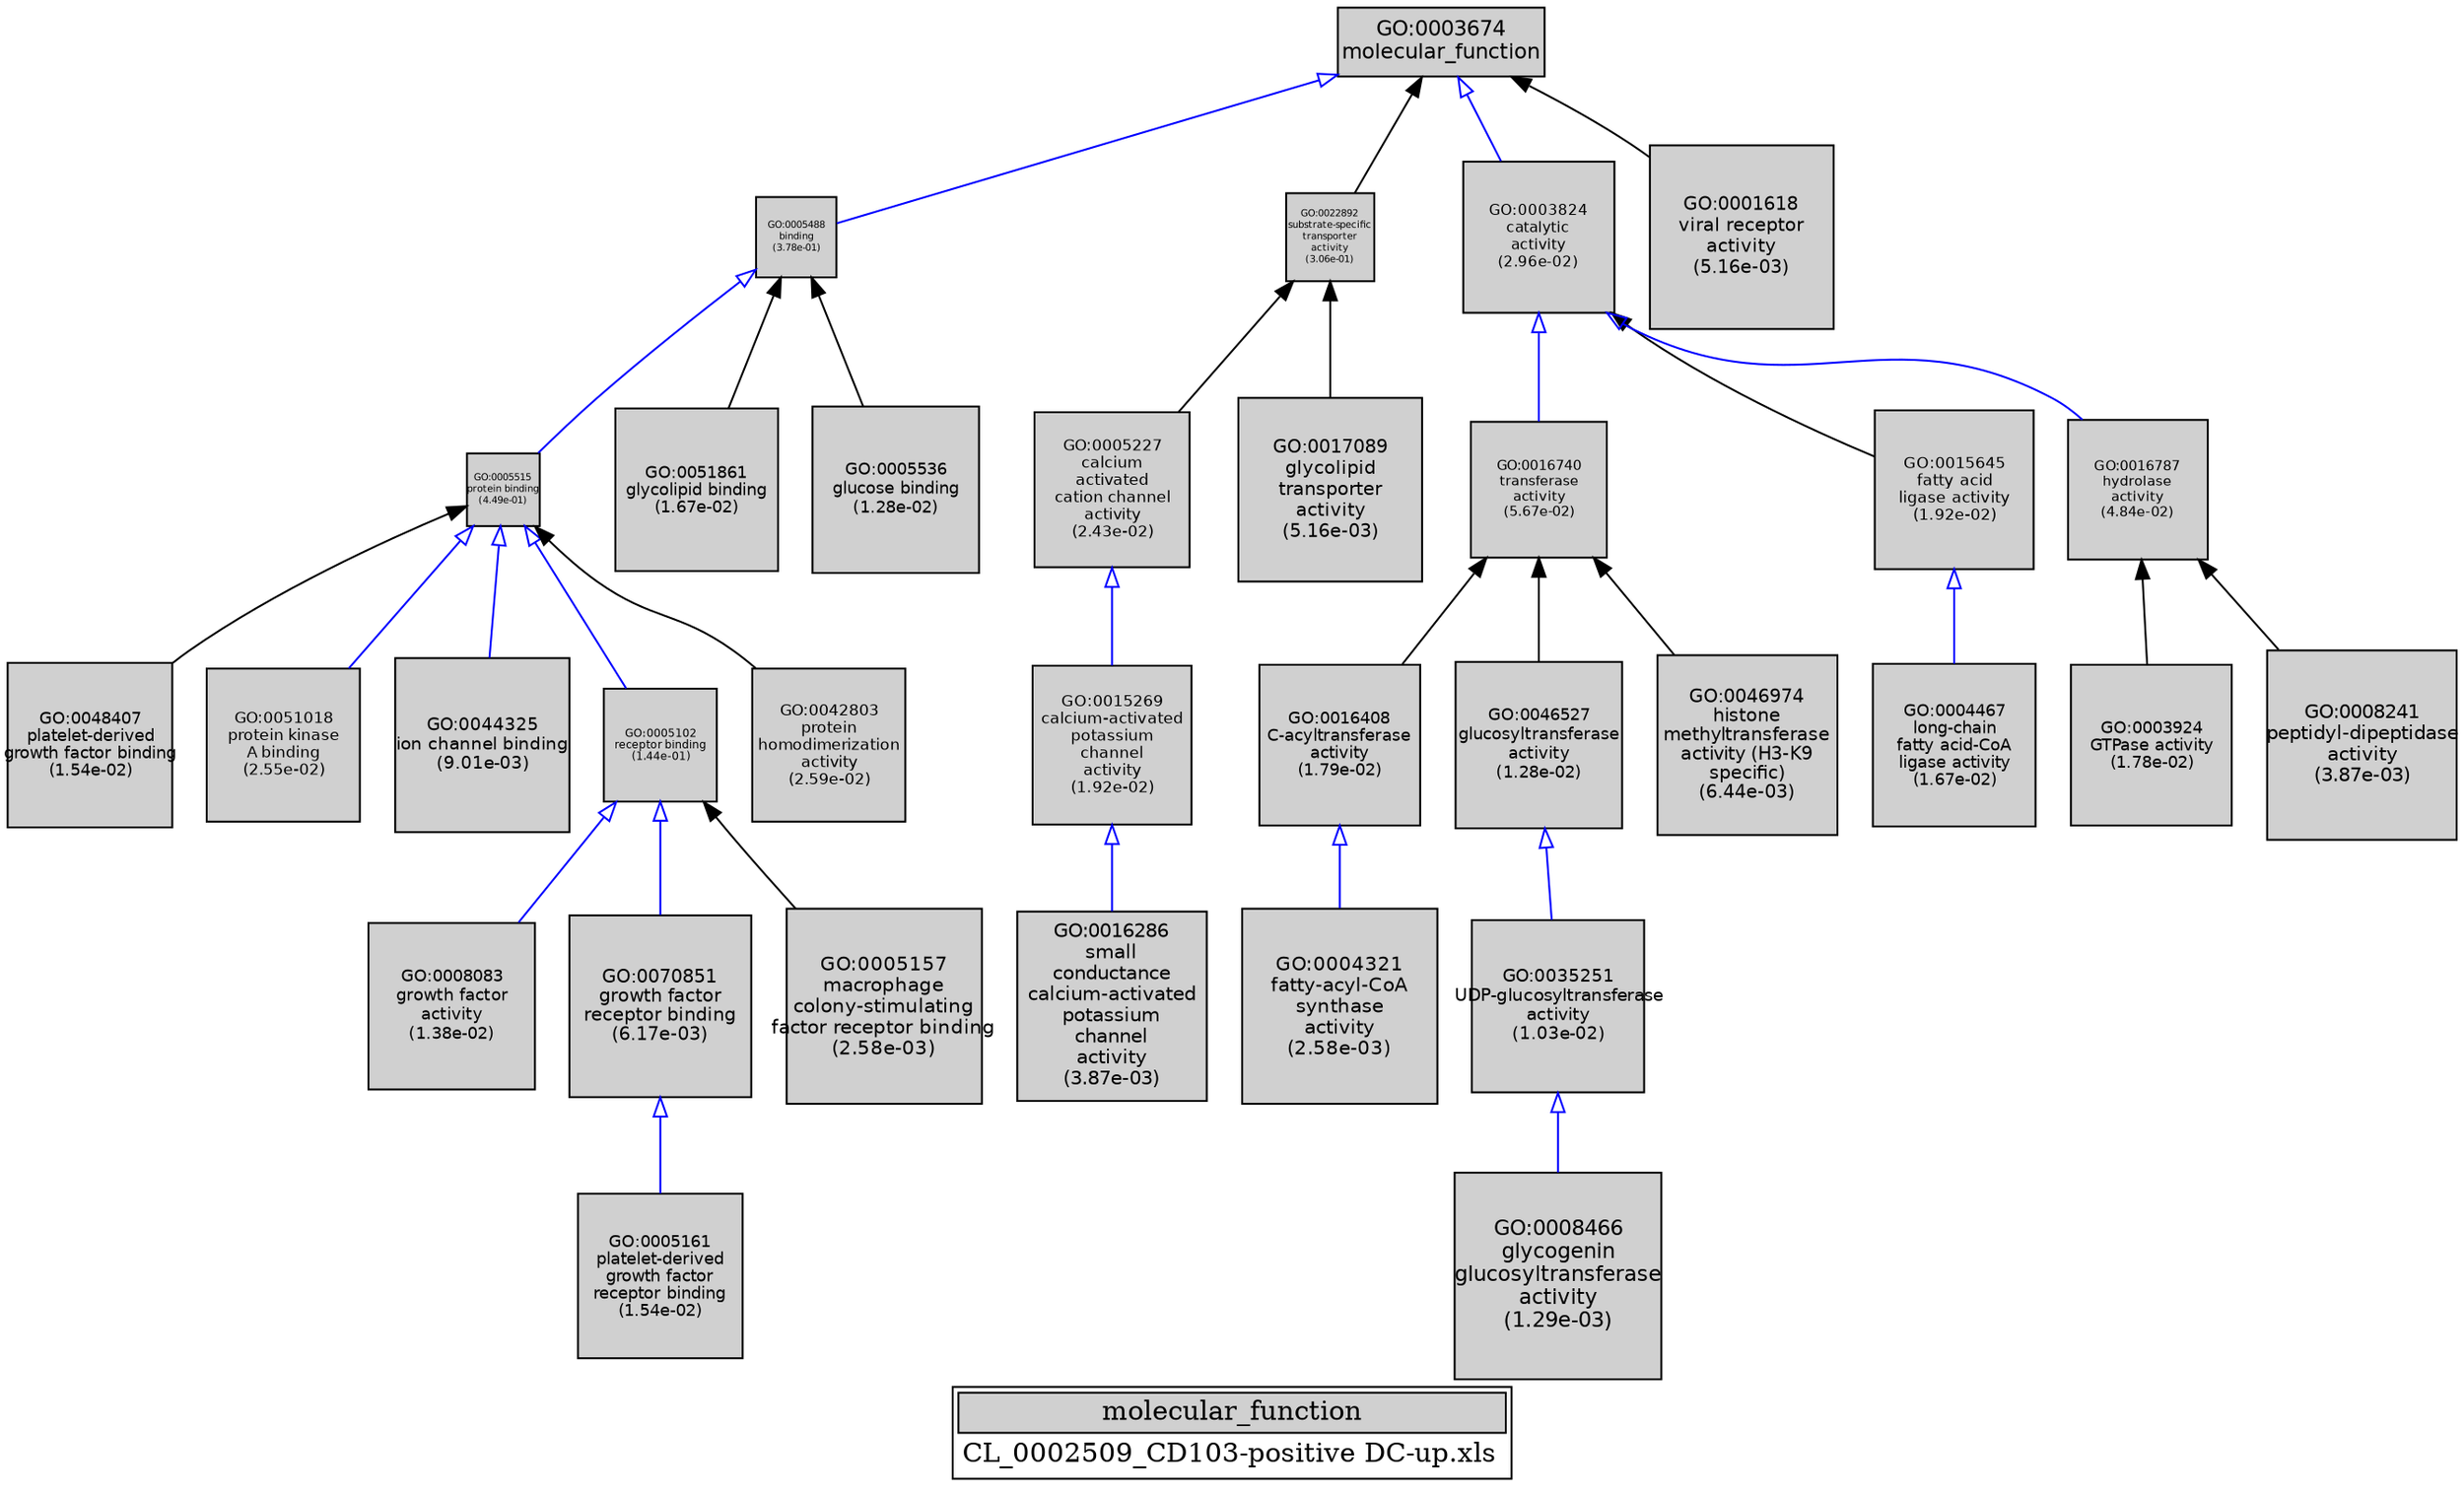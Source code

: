 digraph "molecular_function" {
graph [ bgcolor = "#FFFFFF", label = <<TABLE COLOR="black" BGCOLOR="white"><TR><TD COLSPAN="2" BGCOLOR="#D0D0D0"><FONT COLOR="black">molecular_function</FONT></TD></TR><TR><TD BORDER="0">CL_0002509_CD103-positive DC-up.xls</TD></TR></TABLE>> ];
node [ fontname = "Helvetica" ];

subgraph "nodes" {

node [ style = "filled", fixedsize = "true", width = 1, shape = "box", fontsize = 9, fillcolor = "#D0D0D0", fontcolor = "black", color = "black" ];

"GO:0016740" [ URL = "#GO:0016740", label = <<TABLE BORDER="0"><TR><TD>GO:0016740<BR/>transferase<BR/>activity<BR/>(5.67e-02)</TD></TR></TABLE>>, width = 0.988198849091, shape = "box", fontsize = 7.11503171345, height = 0.988198849091 ];
"GO:0016408" [ URL = "#GO:0016408", label = <<TABLE BORDER="0"><TR><TD>GO:0016408<BR/>C-acyltransferase<BR/>activity<BR/>(1.79e-02)</TD></TR></TABLE>>, width = 1.16790972984, shape = "box", fontsize = 8.40895005487, height = 1.16790972984 ];
"GO:0005488" [ URL = "#GO:0005488", label = <<TABLE BORDER="0"><TR><TD>GO:0005488<BR/>binding<BR/>(3.78e-01)</TD></TR></TABLE>>, width = 0.581250517349, shape = "box", fontsize = 5.0, height = 0.581250517349 ];
"GO:0022892" [ URL = "#GO:0022892", label = <<TABLE BORDER="0"><TR><TD>GO:0022892<BR/>substrate-specific<BR/>transporter<BR/>activity<BR/>(3.06e-01)</TD></TR></TABLE>>, width = 0.638947348103, shape = "box", fontsize = 5.0, height = 0.638947348103 ];
"GO:0048407" [ URL = "#GO:0048407", label = <<TABLE BORDER="0"><TR><TD>GO:0048407<BR/>platelet-derived<BR/>growth factor binding<BR/>(1.54e-02)</TD></TR></TABLE>>, width = 1.18975195946, shape = "box", fontsize = 8.56621410813, height = 1.18975195946 ];
"GO:0005515" [ URL = "#GO:0005515", label = <<TABLE BORDER="0"><TR><TD>GO:0005515<BR/>protein binding<BR/>(4.49e-01)</TD></TR></TABLE>>, width = 0.528582041237, shape = "box", fontsize = 5.0, height = 0.528582041237 ];
"GO:0003824" [ URL = "#GO:0003824", label = <<TABLE BORDER="0"><TR><TD>GO:0003824<BR/>catalytic<BR/>activity<BR/>(2.96e-02)</TD></TR></TABLE>>, width = 1.09349578567, shape = "box", fontsize = 7.8731696568, height = 1.09349578567 ];
"GO:0051861" [ URL = "#GO:0051861", label = <<TABLE BORDER="0"><TR><TD>GO:0051861<BR/>glycolipid binding<BR/>(1.67e-02)</TD></TR></TABLE>>, width = 1.17845756434, shape = "box", fontsize = 8.48489446326, height = 1.17845756434 ];
"GO:0005536" [ URL = "#GO:0005536", label = <<TABLE BORDER="0"><TR><TD>GO:0005536<BR/>glucose binding<BR/>(1.28e-02)</TD></TR></TABLE>>, width = 1.21510999556, shape = "box", fontsize = 8.74879196805, height = 1.21510999556 ];
"GO:0004321" [ URL = "#GO:0004321", label = <<TABLE BORDER="0"><TR><TD>GO:0004321<BR/>fatty-acyl-CoA<BR/>synthase<BR/>activity<BR/>(2.58e-03)</TD></TR></TABLE>>, width = 1.4201405384, shape = "box", fontsize = 10.2250118765, height = 1.4201405384 ];
"GO:0051018" [ URL = "#GO:0051018", label = <<TABLE BORDER="0"><TR><TD>GO:0051018<BR/>protein kinase<BR/>A binding<BR/>(2.55e-02)</TD></TR></TABLE>>, width = 1.11585905596, shape = "box", fontsize = 8.03418520288, height = 1.11585905596 ];
"GO:0015645" [ URL = "#GO:0015645", label = <<TABLE BORDER="0"><TR><TD>GO:0015645<BR/>fatty acid<BR/>ligase activity<BR/>(1.92e-02)</TD></TR></TABLE>>, width = 1.15800969065, shape = "box", fontsize = 8.33766977268, height = 1.15800969065 ];
"GO:0008083" [ URL = "#GO:0008083", label = <<TABLE BORDER="0"><TR><TD>GO:0008083<BR/>growth factor<BR/>activity<BR/>(1.38e-02)</TD></TR></TABLE>>, width = 1.20484555392, shape = "box", fontsize = 8.67488798821, height = 1.20484555392 ];
"GO:0015269" [ URL = "#GO:0015269", label = <<TABLE BORDER="0"><TR><TD>GO:0015269<BR/>calcium-activated<BR/>potassium<BR/>channel<BR/>activity<BR/>(1.92e-02)</TD></TR></TABLE>>, width = 1.15800969065, shape = "box", fontsize = 8.33766977268, height = 1.15800969065 ];
"GO:0044325" [ URL = "#GO:0044325", label = <<TABLE BORDER="0"><TR><TD>GO:0044325<BR/>ion channel binding<BR/>(9.01e-03)</TD></TR></TABLE>>, width = 1.26332093336, shape = "box", fontsize = 9.0959107202, height = 1.26332093336 ];
"GO:0016787" [ URL = "#GO:0016787", label = <<TABLE BORDER="0"><TR><TD>GO:0016787<BR/>hydrolase<BR/>activity<BR/>(4.84e-02)</TD></TR></TABLE>>, width = 1.01487311452, shape = "box", fontsize = 7.30708642451, height = 1.01487311452 ];
"GO:0005227" [ URL = "#GO:0005227", label = <<TABLE BORDER="0"><TR><TD>GO:0005227<BR/>calcium<BR/>activated<BR/>cation channel<BR/>activity<BR/>(2.43e-02)</TD></TR></TABLE>>, width = 1.12348040648, shape = "box", fontsize = 8.08905892664, height = 1.12348040648 ];
"GO:0008466" [ URL = "#GO:0008466", label = <<TABLE BORDER="0"><TR><TD>GO:0008466<BR/>glycogenin<BR/>glucosyltransferase<BR/>activity<BR/>(1.29e-03)</TD></TR></TABLE>>, width = 1.5, shape = "box", fontsize = 10.8, height = 1.5 ];
"GO:0003924" [ URL = "#GO:0003924", label = <<TABLE BORDER="0"><TR><TD>GO:0003924<BR/>GTPase activity<BR/>(1.78e-02)</TD></TR></TABLE>>, width = 1.16900562908, shape = "box", fontsize = 8.41684052936, height = 1.16900562908 ];
"GO:0005102" [ URL = "#GO:0005102", label = <<TABLE BORDER="0"><TR><TD>GO:0005102<BR/>receptor binding<BR/>(1.44e-01)</TD></TR></TABLE>>, width = 0.813378683366, shape = "box", fontsize = 5.85632652024, height = 0.813378683366 ];
"GO:0003674" [ URL = "#GO:0003674", label = <<TABLE BORDER="0"><TR><TD>GO:0003674<BR/>molecular_function</TD></TR></TABLE>>, width = 1.5, shape = "box", fontsize = 10.8 ];
"GO:0005161" [ URL = "#GO:0005161", label = <<TABLE BORDER="0"><TR><TD>GO:0005161<BR/>platelet-derived<BR/>growth factor<BR/>receptor binding<BR/>(1.54e-02)</TD></TR></TABLE>>, width = 1.18975195946, shape = "box", fontsize = 8.56621410813, height = 1.18975195946 ];
"GO:0035251" [ URL = "#GO:0035251", label = <<TABLE BORDER="0"><TR><TD>GO:0035251<BR/>UDP-glucosyltransferase<BR/>activity<BR/>(1.03e-02)</TD></TR></TABLE>>, width = 1.24548020444, shape = "box", fontsize = 8.96745747196, height = 1.24548020444 ];
"GO:0042803" [ URL = "#GO:0042803", label = <<TABLE BORDER="0"><TR><TD>GO:0042803<BR/>protein<BR/>homodimerization<BR/>activity<BR/>(2.59e-02)</TD></TR></TABLE>>, width = 1.1138649498, shape = "box", fontsize = 8.01982763859, height = 1.1138649498 ];
"GO:0008241" [ URL = "#GO:0008241", label = <<TABLE BORDER="0"><TR><TD>GO:0008241<BR/>peptidyl-dipeptidase<BR/>activity<BR/>(3.87e-03)</TD></TR></TABLE>>, width = 1.37130262141, shape = "box", fontsize = 9.87337887413, height = 1.37130262141 ];
"GO:0070851" [ URL = "#GO:0070851", label = <<TABLE BORDER="0"><TR><TD>GO:0070851<BR/>growth factor<BR/>receptor binding<BR/>(6.17e-03)</TD></TR></TABLE>>, width = 1.31274096624, shape = "box", fontsize = 9.45173495695, height = 1.31274096624 ];
"GO:0005157" [ URL = "#GO:0005157", label = <<TABLE BORDER="0"><TR><TD>GO:0005157<BR/>macrophage<BR/>colony-stimulating<BR/>factor receptor binding<BR/>(2.58e-03)</TD></TR></TABLE>>, width = 1.4201405384, shape = "box", fontsize = 10.2250118765, height = 1.4201405384 ];
"GO:0001618" [ URL = "#GO:0001618", label = <<TABLE BORDER="0"><TR><TD>GO:0001618<BR/>viral receptor<BR/>activity<BR/>(5.16e-03)</TD></TR></TABLE>>, width = 1.33559134641, shape = "box", fontsize = 9.61625769415, height = 1.33559134641 ];
"GO:0017089" [ URL = "#GO:0017089", label = <<TABLE BORDER="0"><TR><TD>GO:0017089<BR/>glycolipid<BR/>transporter<BR/>activity<BR/>(5.16e-03)</TD></TR></TABLE>>, width = 1.33559134641, shape = "box", fontsize = 9.61625769415, height = 1.33559134641 ];
"GO:0004467" [ URL = "#GO:0004467", label = <<TABLE BORDER="0"><TR><TD>GO:0004467<BR/>long-chain<BR/>fatty acid-CoA<BR/>ligase activity<BR/>(1.67e-02)</TD></TR></TABLE>>, width = 1.17845756434, shape = "box", fontsize = 8.48489446326, height = 1.17845756434 ];
"GO:0046527" [ URL = "#GO:0046527", label = <<TABLE BORDER="0"><TR><TD>GO:0046527<BR/>glucosyltransferase<BR/>activity<BR/>(1.28e-02)</TD></TR></TABLE>>, width = 1.21510999556, shape = "box", fontsize = 8.74879196805, height = 1.21510999556 ];
"GO:0016286" [ URL = "#GO:0016286", label = <<TABLE BORDER="0"><TR><TD>GO:0016286<BR/>small<BR/>conductance<BR/>calcium-activated<BR/>potassium<BR/>channel<BR/>activity<BR/>(3.87e-03)</TD></TR></TABLE>>, width = 1.37130262141, shape = "box", fontsize = 9.87337887413, height = 1.37130262141 ];
"GO:0046974" [ URL = "#GO:0046974", label = <<TABLE BORDER="0"><TR><TD>GO:0046974<BR/>histone<BR/>methyltransferase<BR/>activity (H3-K9<BR/>specific)<BR/>(6.44e-03)</TD></TR></TABLE>>, width = 1.3072375278, shape = "box", fontsize = 9.41211020019, height = 1.3072375278 ];
}
subgraph "edges" {


edge [ dir = "back", weight = 1 ];
subgraph "regulates" {


edge [ color = "cyan", arrowtail = "none" ];
subgraph "positive" {


edge [ color = "green", arrowtail = "vee" ];
}
subgraph "negative" {


edge [ color = "red", arrowtail = "tee" ];
}
}
subgraph "part_of" {


edge [ color = "purple", arrowtail = "diamond", weight = 2.5 ];
}
subgraph "is_a" {


edge [ color = "blue", arrowtail = "empty", weight = 5.0 ];
"GO:0005515" -> "GO:0044325";
"GO:0015645" -> "GO:0004467";
"GO:0070851" -> "GO:0005161";
"GO:0005102" -> "GO:0070851";
"GO:0015269" -> "GO:0016286";
"GO:0005488" -> "GO:0005515";
"GO:0005515" -> "GO:0051018";
"GO:0016408" -> "GO:0004321";
"GO:0003674" -> "GO:0003824";
"GO:0005227" -> "GO:0015269";
"GO:0003824" -> "GO:0016740";
"GO:0005515" -> "GO:0005102";
"GO:0035251" -> "GO:0008466";
"GO:0005102" -> "GO:0008083";
"GO:0003674" -> "GO:0005488";
"GO:0003824" -> "GO:0016787";
"GO:0046527" -> "GO:0035251";
}
"GO:0005488" -> "GO:0005536";
"GO:0022892" -> "GO:0017089";
"GO:0016740" -> "GO:0046527";
"GO:0005515" -> "GO:0048407";
"GO:0016787" -> "GO:0008241";
"GO:0016740" -> "GO:0016408";
"GO:0022892" -> "GO:0005227";
"GO:0016740" -> "GO:0046974";
"GO:0005515" -> "GO:0042803";
"GO:0003674" -> "GO:0022892";
"GO:0003674" -> "GO:0001618";
"GO:0005102" -> "GO:0005157";
"GO:0005488" -> "GO:0051861";
"GO:0003824" -> "GO:0015645";
"GO:0016787" -> "GO:0003924";
}
}
